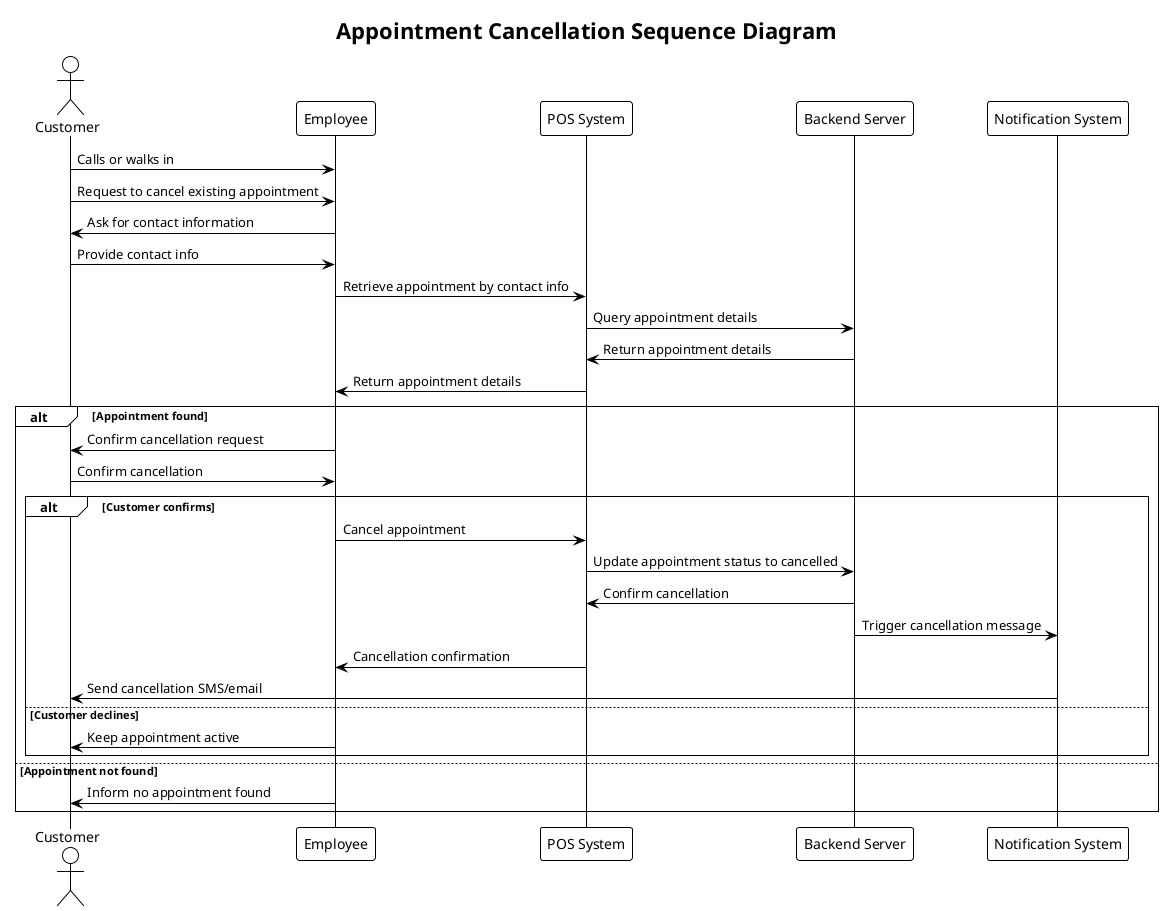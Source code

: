 @startuml appointment_cancellation_sequence
!theme plain
title Appointment Cancellation Sequence Diagram

actor Customer
participant Employee
participant "POS System" as POS
participant "Backend Server" as Backend
participant "Notification System" as Notification

Customer -> Employee: Calls or walks in
Customer -> Employee: Request to cancel existing appointment
Employee -> Customer: Ask for contact information
Customer -> Employee: Provide contact info
Employee -> POS: Retrieve appointment by contact info
POS -> Backend: Query appointment details
Backend -> POS: Return appointment details
POS -> Employee: Return appointment details

alt Appointment found
  Employee -> Customer: Confirm cancellation request
  Customer -> Employee: Confirm cancellation
  
  alt Customer confirms
    Employee -> POS: Cancel appointment
    POS -> Backend: Update appointment status to cancelled
    Backend -> POS: Confirm cancellation
    Backend -> Notification: Trigger cancellation message
    POS -> Employee: Cancellation confirmation
    Notification -> Customer: Send cancellation SMS/email
  else Customer declines
    Employee -> Customer: Keep appointment active
  end
else Appointment not found
  Employee -> Customer: Inform no appointment found
end

@enduml